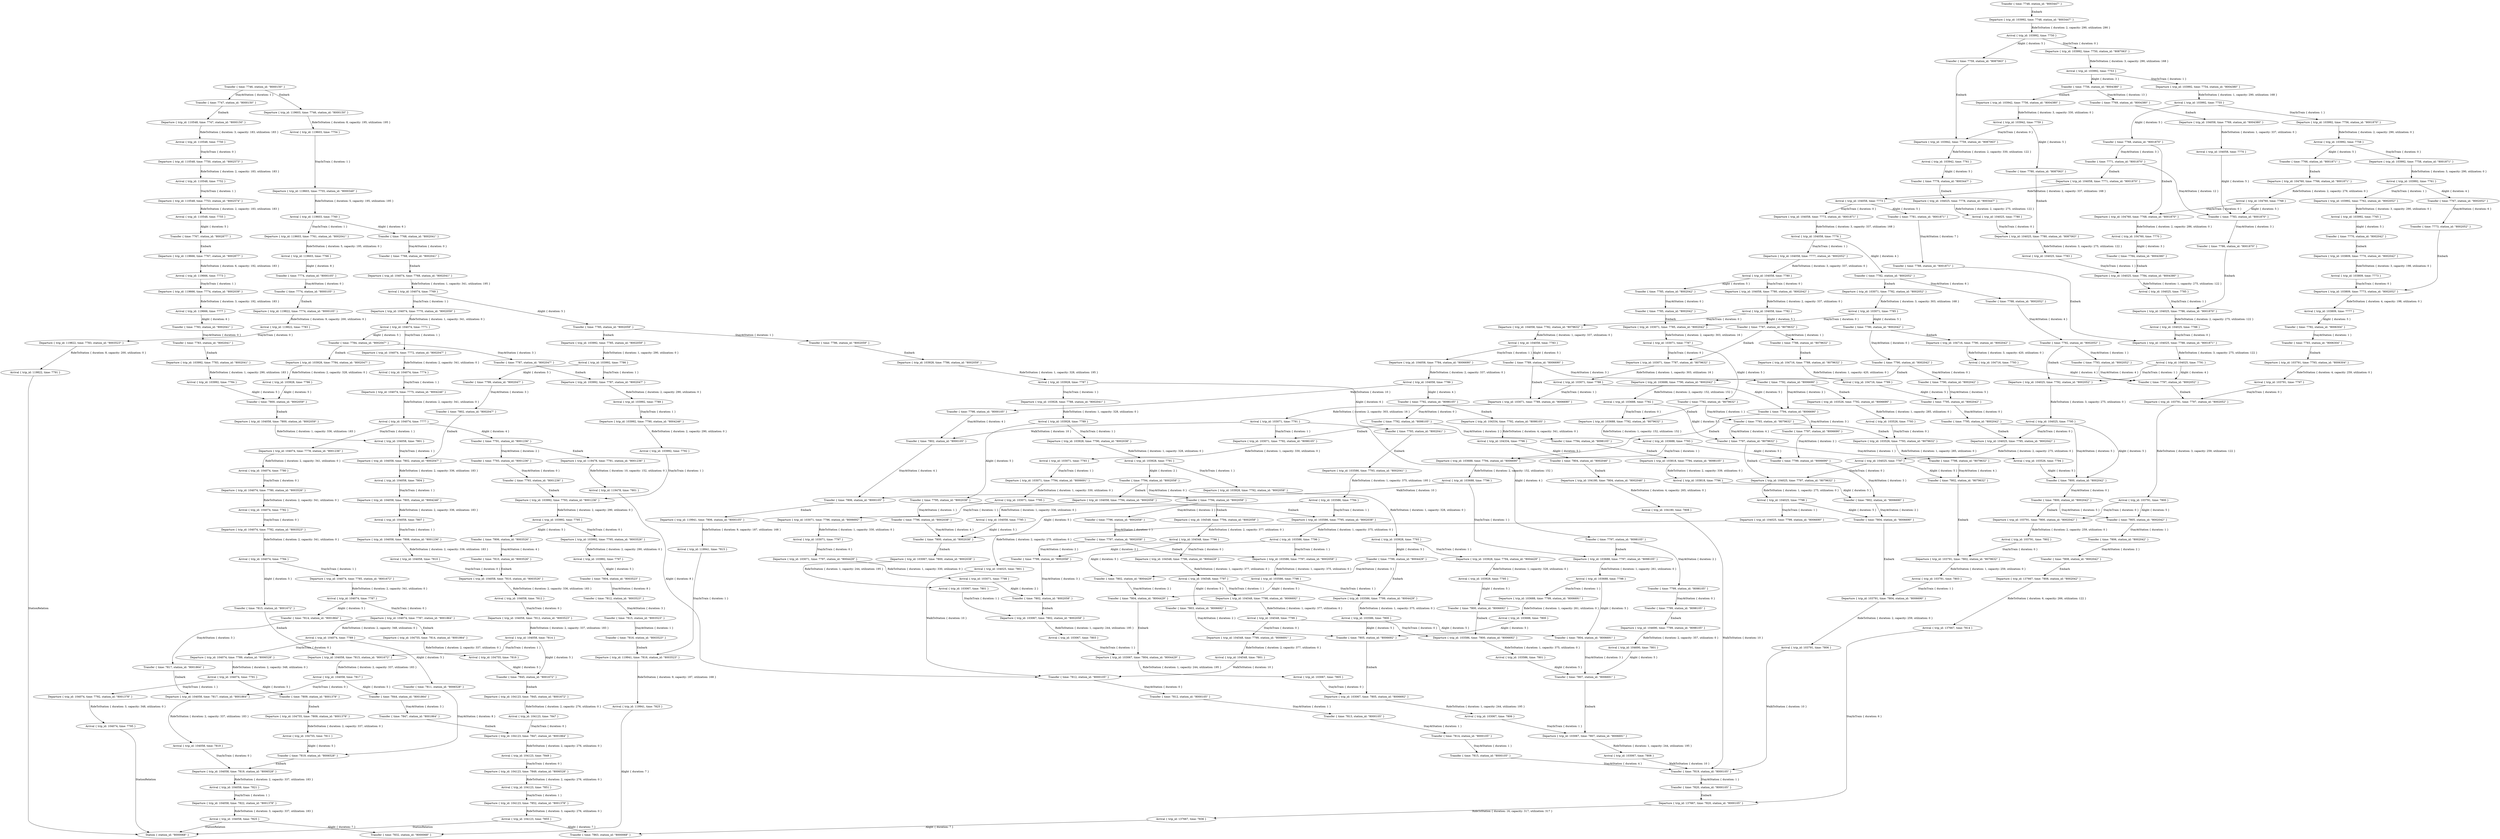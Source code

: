 digraph {
    0 [ label = "Transfer { time: 7746, station_id: \"8000150\" }" ]
    1 [ label = "Transfer { time: 7747, station_id: \"8000150\" }" ]
    2 [ label = "Departure { trip_id: 110548, time: 7747, station_id: \"8000150\" }" ]
    3 [ label = "Arrival { trip_id: 110548, time: 7750 }" ]
    4 [ label = "Departure { trip_id: 110548, time: 7750, station_id: \"8002573\" }" ]
    5 [ label = "Arrival { trip_id: 110548, time: 7752 }" ]
    6 [ label = "Departure { trip_id: 110548, time: 7753, station_id: \"8002574\" }" ]
    7 [ label = "Arrival { trip_id: 110548, time: 7755 }" ]
    8 [ label = "Transfer { time: 7767, station_id: \"8002877\" }" ]
    9 [ label = "Departure { trip_id: 119666, time: 7767, station_id: \"8002877\" }" ]
    10 [ label = "Arrival { trip_id: 119666, time: 7773 }" ]
    11 [ label = "Departure { trip_id: 119666, time: 7774, station_id: \"8002039\" }" ]
    12 [ label = "Arrival { trip_id: 119666, time: 7777 }" ]
    13 [ label = "Transfer { time: 7783, station_id: \"8002041\" }" ]
    14 [ label = "Transfer { time: 7783, station_id: \"8002041\" }" ]
    15 [ label = "Departure { trip_id: 103992, time: 7783, station_id: \"8002041\" }" ]
    16 [ label = "Arrival { trip_id: 103992, time: 7784 }" ]
    17 [ label = "Transfer { time: 7800, station_id: \"8002059\" }" ]
    18 [ label = "Departure { trip_id: 104058, time: 7800, station_id: \"8002059\" }" ]
    19 [ label = "Arrival { trip_id: 104058, time: 7801 }" ]
    20 [ label = "Departure { trip_id: 104058, time: 7802, station_id: \"8002047\" }" ]
    21 [ label = "Arrival { trip_id: 104058, time: 7804 }" ]
    22 [ label = "Departure { trip_id: 104058, time: 7805, station_id: \"8004246\" }" ]
    23 [ label = "Arrival { trip_id: 104058, time: 7807 }" ]
    24 [ label = "Departure { trip_id: 104058, time: 7808, station_id: \"8001236\" }" ]
    25 [ label = "Arrival { trip_id: 104058, time: 7810 }" ]
    26 [ label = "Departure { trip_id: 104058, time: 7810, station_id: \"8003526\" }" ]
    27 [ label = "Arrival { trip_id: 104058, time: 7812 }" ]
    28 [ label = "Departure { trip_id: 104058, time: 7812, station_id: \"8003523\" }" ]
    29 [ label = "Arrival { trip_id: 104058, time: 7814 }" ]
    30 [ label = "Departure { trip_id: 104058, time: 7815, station_id: \"8001672\" }" ]
    31 [ label = "Arrival { trip_id: 104058, time: 7817 }" ]
    32 [ label = "Departure { trip_id: 104058, time: 7817, station_id: \"8001864\" }" ]
    33 [ label = "Arrival { trip_id: 104058, time: 7819 }" ]
    34 [ label = "Departure { trip_id: 104058, time: 7819, station_id: \"8006528\" }" ]
    35 [ label = "Arrival { trip_id: 104058, time: 7821 }" ]
    36 [ label = "Departure { trip_id: 104058, time: 7822, station_id: \"8001378\" }" ]
    37 [ label = "Arrival { trip_id: 104058, time: 7825 }" ]
    38 [ label = "Transfer { time: 7832, station_id: \"8000068\" }" ]
    39 [ label = "Departure { trip_id: 119603, time: 7746, station_id: \"8000150\" }" ]
    40 [ label = "Arrival { trip_id: 119603, time: 7754 }" ]
    41 [ label = "Departure { trip_id: 119603, time: 7755, station_id: \"8000349\" }" ]
    42 [ label = "Arrival { trip_id: 119603, time: 7760 }" ]
    43 [ label = "Transfer { time: 7768, station_id: \"8002041\" }" ]
    44 [ label = "Transfer { time: 7768, station_id: \"8002041\" }" ]
    45 [ label = "Departure { trip_id: 104074, time: 7768, station_id: \"8002041\" }" ]
    46 [ label = "Arrival { trip_id: 104074, time: 7769 }" ]
    47 [ label = "Transfer { time: 7785, station_id: \"8002059\" }" ]
    48 [ label = "Transfer { time: 7786, station_id: \"8002059\" }" ]
    49 [ label = "Departure { trip_id: 103928, time: 7786, station_id: \"8002059\" }" ]
    50 [ label = "Arrival { trip_id: 103928, time: 7787 }" ]
    51 [ label = "Transfer { time: 7793, station_id: \"8002041\" }" ]
    52 [ label = "Departure { trip_id: 103586, time: 7793, station_id: \"8002041\" }" ]
    53 [ label = "Arrival { trip_id: 103586, time: 7794 }" ]
    54 [ label = "Transfer { time: 7800, station_id: \"8002038\" }" ]
    55 [ label = "Departure { trip_id: 103067, time: 7800, station_id: \"8002038\" }" ]
    56 [ label = "Arrival { trip_id: 103067, time: 7801 }" ]
    57 [ label = "Departure { trip_id: 103067, time: 7802, station_id: \"8002058\" }" ]
    58 [ label = "Arrival { trip_id: 103067, time: 7803 }" ]
    59 [ label = "Departure { trip_id: 103067, time: 7804, station_id: \"8004429\" }" ]
    60 [ label = "Arrival { trip_id: 103067, time: 7805 }" ]
    61 [ label = "Departure { trip_id: 103067, time: 7805, station_id: \"8006692\" }" ]
    62 [ label = "Arrival { trip_id: 103067, time: 7806 }" ]
    63 [ label = "Departure { trip_id: 103067, time: 7807, station_id: \"8006691\" }" ]
    64 [ label = "Arrival { trip_id: 103067, time: 7808 }" ]
    65 [ label = "Transfer { time: 7819, station_id: \"8000105\" }" ]
    66 [ label = "Transfer { time: 7820, station_id: \"8000105\" }" ]
    67 [ label = "Departure { trip_id: 137667, time: 7820, station_id: \"8000105\" }" ]
    68 [ label = "Arrival { trip_id: 137667, time: 7836 }" ]
    69 [ label = "Transfer { time: 7863, station_id: \"8000068\" }" ]
    70 [ label = "Departure { trip_id: 103586, time: 7795, station_id: \"8002038\" }" ]
    71 [ label = "Arrival { trip_id: 103586, time: 7796 }" ]
    72 [ label = "Transfer { time: 7799, station_id: \"8002058\" }" ]
    73 [ label = "Transfer { time: 7802, station_id: \"8002058\" }" ]
    74 [ label = "Departure { trip_id: 103586, time: 7797, station_id: \"8002058\" }" ]
    75 [ label = "Arrival { trip_id: 103586, time: 7798 }" ]
    76 [ label = "Transfer { time: 7804, station_id: \"8004429\" }" ]
    77 [ label = "Departure { trip_id: 103586, time: 7799, station_id: \"8004429\" }" ]
    78 [ label = "Arrival { trip_id: 103586, time: 7800 }" ]
    79 [ label = "Departure { trip_id: 103586, time: 7800, station_id: \"8006692\" }" ]
    80 [ label = "Arrival { trip_id: 103586, time: 7801 }" ]
    81 [ label = "Transfer { time: 7807, station_id: \"8006691\" }" ]
    82 [ label = "Departure { trip_id: 103928, time: 7788, station_id: \"8002041\" }" ]
    83 [ label = "Arrival { trip_id: 103928, time: 7789 }" ]
    84 [ label = "Transfer { time: 7795, station_id: \"8002038\" }" ]
    85 [ label = "Transfer { time: 7796, station_id: \"8002038\" }" ]
    86 [ label = "Transfer { time: 7805, station_id: \"8006692\" }" ]
    87 [ label = "Departure { trip_id: 103928, time: 7790, station_id: \"8002038\" }" ]
    88 [ label = "Arrival { trip_id: 103928, time: 7791 }" ]
    89 [ label = "Transfer { time: 7794, station_id: \"8002058\" }" ]
    90 [ label = "Transfer { time: 7794, station_id: \"8002058\" }" ]
    91 [ label = "Transfer { time: 7796, station_id: \"8002058\" }" ]
    92 [ label = "Transfer { time: 7797, station_id: \"8002058\" }" ]
    93 [ label = "Departure { trip_id: 104548, time: 7794, station_id: \"8002058\" }" ]
    94 [ label = "Arrival { trip_id: 104548, time: 7796 }" ]
    95 [ label = "Transfer { time: 7802, station_id: \"8004429\" }" ]
    96 [ label = "Departure { trip_id: 104548, time: 7796, station_id: \"8004429\" }" ]
    97 [ label = "Arrival { trip_id: 104548, time: 7797 }" ]
    98 [ label = "Transfer { time: 7803, station_id: \"8006692\" }" ]
    99 [ label = "Departure { trip_id: 104548, time: 7798, station_id: \"8006692\" }" ]
    100 [ label = "Arrival { trip_id: 104548, time: 7799 }" ]
    101 [ label = "Transfer { time: 7804, station_id: \"8006691\" }" ]
    102 [ label = "Departure { trip_id: 104548, time: 7799, station_id: \"8006691\" }" ]
    103 [ label = "Arrival { trip_id: 104548, time: 7801 }" ]
    104 [ label = "Transfer { time: 7812, station_id: \"8000105\" }" ]
    105 [ label = "Transfer { time: 7812, station_id: \"8000105\" }" ]
    106 [ label = "Transfer { time: 7813, station_id: \"8000105\" }" ]
    107 [ label = "Transfer { time: 7814, station_id: \"8000105\" }" ]
    108 [ label = "Transfer { time: 7815, station_id: \"8000105\" }" ]
    109 [ label = "Departure { trip_id: 104058, time: 7794, station_id: \"8002058\" }" ]
    110 [ label = "Arrival { trip_id: 104058, time: 7795 }" ]
    111 [ label = "Departure { trip_id: 103928, time: 7792, station_id: \"8002058\" }" ]
    112 [ label = "Arrival { trip_id: 103928, time: 7793 }" ]
    113 [ label = "Transfer { time: 7799, station_id: \"8004429\" }" ]
    114 [ label = "Departure { trip_id: 103928, time: 7794, station_id: \"8004429\" }" ]
    115 [ label = "Arrival { trip_id: 103928, time: 7795 }" ]
    116 [ label = "Transfer { time: 7800, station_id: \"8006692\" }" ]
    117 [ label = "Departure { trip_id: 103992, time: 7785, station_id: \"8002059\" }" ]
    118 [ label = "Arrival { trip_id: 103992, time: 7786 }" ]
    119 [ label = "Transfer { time: 7799, station_id: \"8002047\" }" ]
    120 [ label = "Transfer { time: 7802, station_id: \"8002047\" }" ]
    121 [ label = "Transfer { time: 7845, station_id: \"8001672\" }" ]
    122 [ label = "Departure { trip_id: 104123, time: 7845, station_id: \"8001672\" }" ]
    123 [ label = "Arrival { trip_id: 104123, time: 7847 }" ]
    124 [ label = "Departure { trip_id: 104123, time: 7847, station_id: \"8001864\" }" ]
    125 [ label = "Arrival { trip_id: 104123, time: 7849 }" ]
    126 [ label = "Departure { trip_id: 104123, time: 7849, station_id: \"8006528\" }" ]
    127 [ label = "Arrival { trip_id: 104123, time: 7851 }" ]
    128 [ label = "Departure { trip_id: 104123, time: 7852, station_id: \"8001378\" }" ]
    129 [ label = "Arrival { trip_id: 104123, time: 7855 }" ]
    130 [ label = "Station { station_id: \"8000068\" }" ]
    131 [ label = "Departure { trip_id: 103992, time: 7787, station_id: \"8002047\" }" ]
    132 [ label = "Arrival { trip_id: 103992, time: 7789 }" ]
    133 [ label = "Departure { trip_id: 103992, time: 7790, station_id: \"8004246\" }" ]
    134 [ label = "Arrival { trip_id: 103992, time: 7792 }" ]
    135 [ label = "Departure { trip_id: 103992, time: 7793, station_id: \"8001236\" }" ]
    136 [ label = "Arrival { trip_id: 103992, time: 7795 }" ]
    137 [ label = "Transfer { time: 7806, station_id: \"8003526\" }" ]
    138 [ label = "Transfer { time: 7810, station_id: \"8003526\" }" ]
    139 [ label = "Departure { trip_id: 103992, time: 7795, station_id: \"8003526\" }" ]
    140 [ label = "Arrival { trip_id: 103992, time: 7797 }" ]
    141 [ label = "Transfer { time: 7804, station_id: \"8003523\" }" ]
    142 [ label = "Transfer { time: 7812, station_id: \"8003523\" }" ]
    143 [ label = "Transfer { time: 7815, station_id: \"8003523\" }" ]
    144 [ label = "Transfer { time: 7816, station_id: \"8003523\" }" ]
    145 [ label = "Departure { trip_id: 119941, time: 7816, station_id: \"8003523\" }" ]
    146 [ label = "Arrival { trip_id: 119941, time: 7825 }" ]
    147 [ label = "Departure { trip_id: 104074, time: 7770, station_id: \"8002059\" }" ]
    148 [ label = "Arrival { trip_id: 104074, time: 7771 }" ]
    149 [ label = "Transfer { time: 7784, station_id: \"8002047\" }" ]
    150 [ label = "Transfer { time: 7787, station_id: \"8002047\" }" ]
    151 [ label = "Departure { trip_id: 103928, time: 7784, station_id: \"8002047\" }" ]
    152 [ label = "Arrival { trip_id: 103928, time: 7786 }" ]
    153 [ label = "Departure { trip_id: 104074, time: 7772, station_id: \"8002047\" }" ]
    154 [ label = "Arrival { trip_id: 104074, time: 7774 }" ]
    155 [ label = "Departure { trip_id: 104074, time: 7775, station_id: \"8004246\" }" ]
    156 [ label = "Arrival { trip_id: 104074, time: 7777 }" ]
    157 [ label = "Transfer { time: 7791, station_id: \"8001236\" }" ]
    158 [ label = "Transfer { time: 7793, station_id: \"8001236\" }" ]
    159 [ label = "Transfer { time: 7793, station_id: \"8001236\" }" ]
    160 [ label = "Departure { trip_id: 119478, time: 7791, station_id: \"8001236\" }" ]
    161 [ label = "Arrival { trip_id: 119478, time: 7801 }" ]
    162 [ label = "Departure { trip_id: 104074, time: 7778, station_id: \"8001236\" }" ]
    163 [ label = "Arrival { trip_id: 104074, time: 7780 }" ]
    164 [ label = "Departure { trip_id: 104074, time: 7780, station_id: \"8003526\" }" ]
    165 [ label = "Arrival { trip_id: 104074, time: 7782 }" ]
    166 [ label = "Departure { trip_id: 104074, time: 7782, station_id: \"8003523\" }" ]
    167 [ label = "Arrival { trip_id: 104074, time: 7784 }" ]
    168 [ label = "Transfer { time: 7815, station_id: \"8001672\" }" ]
    169 [ label = "Transfer { time: 7844, station_id: \"8001864\" }" ]
    170 [ label = "Transfer { time: 7847, station_id: \"8001864\" }" ]
    171 [ label = "Departure { trip_id: 104074, time: 7785, station_id: \"8001672\" }" ]
    172 [ label = "Arrival { trip_id: 104074, time: 7787 }" ]
    173 [ label = "Transfer { time: 7814, station_id: \"8001864\" }" ]
    174 [ label = "Transfer { time: 7817, station_id: \"8001864\" }" ]
    175 [ label = "Departure { trip_id: 104755, time: 7814, station_id: \"8001864\" }" ]
    176 [ label = "Arrival { trip_id: 104755, time: 7816 }" ]
    177 [ label = "Departure { trip_id: 104074, time: 7787, station_id: \"8001864\" }" ]
    178 [ label = "Arrival { trip_id: 104074, time: 7789 }" ]
    179 [ label = "Transfer { time: 7811, station_id: \"8006528\" }" ]
    180 [ label = "Transfer { time: 7819, station_id: \"8006528\" }" ]
    181 [ label = "Departure { trip_id: 104074, time: 7789, station_id: \"8006528\" }" ]
    182 [ label = "Arrival { trip_id: 104074, time: 7791 }" ]
    183 [ label = "Transfer { time: 7809, station_id: \"8001378\" }" ]
    184 [ label = "Departure { trip_id: 104755, time: 7809, station_id: \"8001378\" }" ]
    185 [ label = "Arrival { trip_id: 104755, time: 7811 }" ]
    186 [ label = "Departure { trip_id: 104074, time: 7792, station_id: \"8001378\" }" ]
    187 [ label = "Arrival { trip_id: 104074, time: 7795 }" ]
    188 [ label = "Departure { trip_id: 119603, time: 7761, station_id: \"8002041\" }" ]
    189 [ label = "Arrival { trip_id: 119603, time: 7766 }" ]
    190 [ label = "Transfer { time: 7774, station_id: \"8000105\" }" ]
    191 [ label = "Transfer { time: 7774, station_id: \"8000105\" }" ]
    192 [ label = "Departure { trip_id: 119822, time: 7774, station_id: \"8000105\" }" ]
    193 [ label = "Arrival { trip_id: 119822, time: 7783 }" ]
    194 [ label = "Departure { trip_id: 119822, time: 7783, station_id: \"8003523\" }" ]
    195 [ label = "Arrival { trip_id: 119822, time: 7791 }" ]
    196 [ label = "Transfer { time: 7748, station_id: \"8003447\" }" ]
    197 [ label = "Departure { trip_id: 103992, time: 7748, station_id: \"8003447\" }" ]
    198 [ label = "Arrival { trip_id: 103992, time: 7750 }" ]
    199 [ label = "Transfer { time: 7759, station_id: \"8087063\" }" ]
    200 [ label = "Departure { trip_id: 103942, time: 7759, station_id: \"8087063\" }" ]
    201 [ label = "Arrival { trip_id: 103942, time: 7761 }" ]
    202 [ label = "Transfer { time: 7778, station_id: \"8003447\" }" ]
    203 [ label = "Departure { trip_id: 104025, time: 7778, station_id: \"8003447\" }" ]
    204 [ label = "Arrival { trip_id: 104025, time: 7780 }" ]
    205 [ label = "Departure { trip_id: 104025, time: 7780, station_id: \"8087063\" }" ]
    206 [ label = "Arrival { trip_id: 104025, time: 7783 }" ]
    207 [ label = "Departure { trip_id: 104025, time: 7784, station_id: \"8004380\" }" ]
    208 [ label = "Arrival { trip_id: 104025, time: 7785 }" ]
    209 [ label = "Departure { trip_id: 104025, time: 7786, station_id: \"8001870\" }" ]
    210 [ label = "Arrival { trip_id: 104025, time: 7788 }" ]
    211 [ label = "Departure { trip_id: 104025, time: 7788, station_id: \"8001871\" }" ]
    212 [ label = "Arrival { trip_id: 104025, time: 7791 }" ]
    213 [ label = "Transfer { time: 7797, station_id: \"8002052\" }" ]
    214 [ label = "Departure { trip_id: 103791, time: 7797, station_id: \"8002052\" }" ]
    215 [ label = "Arrival { trip_id: 103791, time: 7800 }" ]
    216 [ label = "Transfer { time: 7805, station_id: \"8002042\" }" ]
    217 [ label = "Transfer { time: 7806, station_id: \"8002042\" }" ]
    218 [ label = "Transfer { time: 7808, station_id: \"8002042\" }" ]
    219 [ label = "Departure { trip_id: 137667, time: 7808, station_id: \"8002042\" }" ]
    220 [ label = "Arrival { trip_id: 137667, time: 7814 }" ]
    221 [ label = "Departure { trip_id: 103791, time: 7800, station_id: \"8002042\" }" ]
    222 [ label = "Arrival { trip_id: 103791, time: 7802 }" ]
    223 [ label = "Departure { trip_id: 103791, time: 7802, station_id: \"8079632\" }" ]
    224 [ label = "Arrival { trip_id: 103791, time: 7803 }" ]
    225 [ label = "Departure { trip_id: 103791, time: 7804, station_id: \"8006690\" }" ]
    226 [ label = "Arrival { trip_id: 103791, time: 7806 }" ]
    227 [ label = "Departure { trip_id: 104025, time: 7792, station_id: \"8002052\" }" ]
    228 [ label = "Arrival { trip_id: 104025, time: 7795 }" ]
    229 [ label = "Transfer { time: 7800, station_id: \"8002042\" }" ]
    230 [ label = "Transfer { time: 7800, station_id: \"8002042\" }" ]
    231 [ label = "Departure { trip_id: 104025, time: 7795, station_id: \"8002042\" }" ]
    232 [ label = "Arrival { trip_id: 104025, time: 7797 }" ]
    233 [ label = "Transfer { time: 7802, station_id: \"8079632\" }" ]
    234 [ label = "Departure { trip_id: 104025, time: 7797, station_id: \"8079632\" }" ]
    235 [ label = "Arrival { trip_id: 104025, time: 7798 }" ]
    236 [ label = "Transfer { time: 7804, station_id: \"8006690\" }" ]
    237 [ label = "Departure { trip_id: 104025, time: 7799, station_id: \"8006690\" }" ]
    238 [ label = "Arrival { trip_id: 104025, time: 7801 }" ]
    239 [ label = "Departure { trip_id: 103992, time: 7750, station_id: \"8087063\" }" ]
    240 [ label = "Arrival { trip_id: 103992, time: 7753 }" ]
    241 [ label = "Transfer { time: 7756, station_id: \"8004380\" }" ]
    242 [ label = "Transfer { time: 7769, station_id: \"8004380\" }" ]
    243 [ label = "Departure { trip_id: 104058, time: 7769, station_id: \"8004380\" }" ]
    244 [ label = "Arrival { trip_id: 104058, time: 7770 }" ]
    245 [ label = "Transfer { time: 7783, station_id: \"8001870\" }" ]
    246 [ label = "Transfer { time: 7786, station_id: \"8001870\" }" ]
    247 [ label = "Departure { trip_id: 103942, time: 7756, station_id: \"8004380\" }" ]
    248 [ label = "Arrival { trip_id: 103942, time: 7759 }" ]
    249 [ label = "Transfer { time: 7780, station_id: \"8087063\" }" ]
    250 [ label = "Departure { trip_id: 103992, time: 7754, station_id: \"8004380\" }" ]
    251 [ label = "Arrival { trip_id: 103992, time: 7755 }" ]
    252 [ label = "Transfer { time: 7768, station_id: \"8001870\" }" ]
    253 [ label = "Transfer { time: 7771, station_id: \"8001870\" }" ]
    254 [ label = "Departure { trip_id: 104058, time: 7771, station_id: \"8001870\" }" ]
    255 [ label = "Arrival { trip_id: 104058, time: 7773 }" ]
    256 [ label = "Transfer { time: 7781, station_id: \"8001871\" }" ]
    257 [ label = "Transfer { time: 7788, station_id: \"8001871\" }" ]
    258 [ label = "Departure { trip_id: 104058, time: 7773, station_id: \"8001871\" }" ]
    259 [ label = "Arrival { trip_id: 104058, time: 7776 }" ]
    260 [ label = "Transfer { time: 7782, station_id: \"8002052\" }" ]
    261 [ label = "Transfer { time: 7788, station_id: \"8002052\" }" ]
    262 [ label = "Transfer { time: 7792, station_id: \"8002052\" }" ]
    263 [ label = "Transfer { time: 7793, station_id: \"8002052\" }" ]
    264 [ label = "Departure { trip_id: 103071, time: 7782, station_id: \"8002052\" }" ]
    265 [ label = "Arrival { trip_id: 103071, time: 7785 }" ]
    266 [ label = "Transfer { time: 7790, station_id: \"8002042\" }" ]
    267 [ label = "Transfer { time: 7790, station_id: \"8002042\" }" ]
    268 [ label = "Transfer { time: 7790, station_id: \"8002042\" }" ]
    269 [ label = "Transfer { time: 7795, station_id: \"8002042\" }" ]
    270 [ label = "Transfer { time: 7795, station_id: \"8002042\" }" ]
    271 [ label = "Departure { trip_id: 103688, time: 7790, station_id: \"8002042\" }" ]
    272 [ label = "Arrival { trip_id: 103688, time: 7792 }" ]
    273 [ label = "Transfer { time: 7797, station_id: \"8079632\" }" ]
    274 [ label = "Transfer { time: 7798, station_id: \"8079632\" }" ]
    275 [ label = "Departure { trip_id: 103688, time: 7792, station_id: \"8079632\" }" ]
    276 [ label = "Arrival { trip_id: 103688, time: 7793 }" ]
    277 [ label = "Transfer { time: 7799, station_id: \"8006690\" }" ]
    278 [ label = "Transfer { time: 7802, station_id: \"8006690\" }" ]
    279 [ label = "Departure { trip_id: 103688, time: 7794, station_id: \"8006690\" }" ]
    280 [ label = "Arrival { trip_id: 103688, time: 7796 }" ]
    281 [ label = "Transfer { time: 7806, station_id: \"8000105\" }" ]
    282 [ label = "Departure { trip_id: 119941, time: 7806, station_id: \"8000105\" }" ]
    283 [ label = "Arrival { trip_id: 119941, time: 7815 }" ]
    284 [ label = "Departure { trip_id: 104716, time: 7790, station_id: \"8002042\" }" ]
    285 [ label = "Arrival { trip_id: 104716, time: 7793 }" ]
    286 [ label = "Departure { trip_id: 103071, time: 7785, station_id: \"8002042\" }" ]
    287 [ label = "Arrival { trip_id: 103071, time: 7787 }" ]
    288 [ label = "Transfer { time: 7792, station_id: \"8079632\" }" ]
    289 [ label = "Transfer { time: 7793, station_id: \"8079632\" }" ]
    290 [ label = "Departure { trip_id: 103526, time: 7793, station_id: \"8079632\" }" ]
    291 [ label = "Arrival { trip_id: 103526, time: 7794 }" ]
    292 [ label = "Departure { trip_id: 103071, time: 7787, station_id: \"8079632\" }" ]
    293 [ label = "Arrival { trip_id: 103071, time: 7788 }" ]
    294 [ label = "Transfer { time: 7794, station_id: \"8006690\" }" ]
    295 [ label = "Transfer { time: 7797, station_id: \"8006690\" }" ]
    296 [ label = "Departure { trip_id: 103688, time: 7797, station_id: \"8098105\" }" ]
    297 [ label = "Arrival { trip_id: 103688, time: 7798 }" ]
    298 [ label = "Departure { trip_id: 103071, time: 7789, station_id: \"8006690\" }" ]
    299 [ label = "Arrival { trip_id: 103071, time: 7791 }" ]
    300 [ label = "Transfer { time: 7802, station_id: \"8000105\" }" ]
    301 [ label = "Transfer { time: 7797, station_id: \"8098105\" }" ]
    302 [ label = "Transfer { time: 7799, station_id: \"8098105\" }" ]
    303 [ label = "Transfer { time: 7799, station_id: \"8098105\" }" ]
    304 [ label = "Departure { trip_id: 104690, time: 7799, station_id: \"8098105\" }" ]
    305 [ label = "Arrival { trip_id: 104690, time: 7801 }" ]
    306 [ label = "Departure { trip_id: 103688, time: 7799, station_id: \"8006691\" }" ]
    307 [ label = "Arrival { trip_id: 103688, time: 7800 }" ]
    308 [ label = "Departure { trip_id: 103071, time: 7792, station_id: \"8098105\" }" ]
    309 [ label = "Arrival { trip_id: 103071, time: 7793 }" ]
    310 [ label = "Departure { trip_id: 103071, time: 7794, station_id: \"8006691\" }" ]
    311 [ label = "Arrival { trip_id: 103071, time: 7795 }" ]
    312 [ label = "Departure { trip_id: 103071, time: 7796, station_id: \"8006692\" }" ]
    313 [ label = "Arrival { trip_id: 103071, time: 7797 }" ]
    314 [ label = "Departure { trip_id: 103071, time: 7797, station_id: \"8004429\" }" ]
    315 [ label = "Arrival { trip_id: 103071, time: 7798 }" ]
    316 [ label = "Departure { trip_id: 104058, time: 7777, station_id: \"8002052\" }" ]
    317 [ label = "Arrival { trip_id: 104058, time: 7780 }" ]
    318 [ label = "Transfer { time: 7785, station_id: \"8002042\" }" ]
    319 [ label = "Transfer { time: 7785, station_id: \"8002042\" }" ]
    320 [ label = "Departure { trip_id: 104058, time: 7780, station_id: \"8002042\" }" ]
    321 [ label = "Arrival { trip_id: 104058, time: 7782 }" ]
    322 [ label = "Transfer { time: 7787, station_id: \"8079632\" }" ]
    323 [ label = "Transfer { time: 7788, station_id: \"8079632\" }" ]
    324 [ label = "Departure { trip_id: 104716, time: 7788, station_id: \"8079632\" }" ]
    325 [ label = "Arrival { trip_id: 104716, time: 7789 }" ]
    326 [ label = "Departure { trip_id: 104058, time: 7782, station_id: \"8079632\" }" ]
    327 [ label = "Arrival { trip_id: 104058, time: 7783 }" ]
    328 [ label = "Transfer { time: 7789, station_id: \"8006690\" }" ]
    329 [ label = "Transfer { time: 7792, station_id: \"8006690\" }" ]
    330 [ label = "Departure { trip_id: 103526, time: 7792, station_id: \"8006690\" }" ]
    331 [ label = "Arrival { trip_id: 103526, time: 7793 }" ]
    332 [ label = "Departure { trip_id: 104058, time: 7784, station_id: \"8006690\" }" ]
    333 [ label = "Arrival { trip_id: 104058, time: 7786 }" ]
    334 [ label = "Transfer { time: 7798, station_id: \"8000105\" }" ]
    335 [ label = "Transfer { time: 7792, station_id: \"8098105\" }" ]
    336 [ label = "Transfer { time: 7792, station_id: \"8098105\" }" ]
    337 [ label = "Transfer { time: 7794, station_id: \"8098105\" }" ]
    338 [ label = "Departure { trip_id: 103818, time: 7794, station_id: \"8098105\" }" ]
    339 [ label = "Arrival { trip_id: 103818, time: 7796 }" ]
    340 [ label = "Departure { trip_id: 104334, time: 7792, station_id: \"8098105\" }" ]
    341 [ label = "Arrival { trip_id: 104334, time: 7796 }" ]
    342 [ label = "Transfer { time: 7804, station_id: \"8002046\" }" ]
    343 [ label = "Departure { trip_id: 104180, time: 7804, station_id: \"8002046\" }" ]
    344 [ label = "Arrival { trip_id: 104180, time: 7808 }" ]
    345 [ label = "Departure { trip_id: 104760, time: 7768, station_id: \"8001870\" }" ]
    346 [ label = "Arrival { trip_id: 104760, time: 7770 }" ]
    347 [ label = "Transfer { time: 7784, station_id: \"8004380\" }" ]
    348 [ label = "Departure { trip_id: 103992, time: 7756, station_id: \"8001870\" }" ]
    349 [ label = "Arrival { trip_id: 103992, time: 7758 }" ]
    350 [ label = "Transfer { time: 7766, station_id: \"8001871\" }" ]
    351 [ label = "Departure { trip_id: 104760, time: 7766, station_id: \"8001871\" }" ]
    352 [ label = "Arrival { trip_id: 104760, time: 7768 }" ]
    353 [ label = "Departure { trip_id: 103992, time: 7758, station_id: \"8001871\" }" ]
    354 [ label = "Arrival { trip_id: 103992, time: 7761 }" ]
    355 [ label = "Transfer { time: 7767, station_id: \"8002052\" }" ]
    356 [ label = "Transfer { time: 7773, station_id: \"8002052\" }" ]
    357 [ label = "Departure { trip_id: 103809, time: 7773, station_id: \"8002052\" }" ]
    358 [ label = "Arrival { trip_id: 103809, time: 7777 }" ]
    359 [ label = "Transfer { time: 7792, station_id: \"8006304\" }" ]
    360 [ label = "Transfer { time: 7793, station_id: \"8006304\" }" ]
    361 [ label = "Departure { trip_id: 103791, time: 7793, station_id: \"8006304\" }" ]
    362 [ label = "Arrival { trip_id: 103791, time: 7797 }" ]
    363 [ label = "Departure { trip_id: 103992, time: 7762, station_id: \"8002052\" }" ]
    364 [ label = "Arrival { trip_id: 103992, time: 7765 }" ]
    365 [ label = "Transfer { time: 7770, station_id: \"8002042\" }" ]
    366 [ label = "Departure { trip_id: 103809, time: 7770, station_id: \"8002042\" }" ]
    367 [ label = "Arrival { trip_id: 103809, time: 7773 }" ]
    0 -> 1 [ label = "StayAtStation { duration: 1 }" ]
    1 -> 2 [ label = "Embark" ]
    2 -> 3 [ label = "RideToStation { duration: 3, capacity: 183, utilization: 183 }" ]
    3 -> 4 [ label = "StayInTrain { duration: 0 }" ]
    4 -> 5 [ label = "RideToStation { duration: 2, capacity: 183, utilization: 183 }" ]
    5 -> 6 [ label = "StayInTrain { duration: 1 }" ]
    6 -> 7 [ label = "RideToStation { duration: 2, capacity: 183, utilization: 183 }" ]
    7 -> 8 [ label = "Alight { duration: 5 }" ]
    8 -> 9 [ label = "Embark" ]
    9 -> 10 [ label = "RideToStation { duration: 6, capacity: 192, utilization: 183 }" ]
    10 -> 11 [ label = "StayInTrain { duration: 1 }" ]
    11 -> 12 [ label = "RideToStation { duration: 3, capacity: 192, utilization: 183 }" ]
    12 -> 13 [ label = "Alight { duration: 6 }" ]
    13 -> 14 [ label = "StayAtStation { duration: 0 }" ]
    14 -> 15 [ label = "Embark" ]
    15 -> 16 [ label = "RideToStation { duration: 1, capacity: 290, utilization: 183 }" ]
    16 -> 17 [ label = "Alight { duration: 5 }" ]
    17 -> 18 [ label = "Embark" ]
    18 -> 19 [ label = "RideToStation { duration: 1, capacity: 336, utilization: 183 }" ]
    19 -> 20 [ label = "StayInTrain { duration: 1 }" ]
    20 -> 21 [ label = "RideToStation { duration: 2, capacity: 336, utilization: 183 }" ]
    21 -> 22 [ label = "StayInTrain { duration: 1 }" ]
    22 -> 23 [ label = "RideToStation { duration: 2, capacity: 336, utilization: 183 }" ]
    23 -> 24 [ label = "StayInTrain { duration: 1 }" ]
    24 -> 25 [ label = "RideToStation { duration: 2, capacity: 336, utilization: 183 }" ]
    25 -> 26 [ label = "StayInTrain { duration: 0 }" ]
    26 -> 27 [ label = "RideToStation { duration: 2, capacity: 336, utilization: 183 }" ]
    27 -> 28 [ label = "StayInTrain { duration: 0 }" ]
    28 -> 29 [ label = "RideToStation { duration: 2, capacity: 337, utilization: 183 }" ]
    29 -> 30 [ label = "StayInTrain { duration: 1 }" ]
    30 -> 31 [ label = "RideToStation { duration: 2, capacity: 337, utilization: 183 }" ]
    31 -> 32 [ label = "StayInTrain { duration: 0 }" ]
    32 -> 33 [ label = "RideToStation { duration: 2, capacity: 337, utilization: 183 }" ]
    33 -> 34 [ label = "StayInTrain { duration: 0 }" ]
    34 -> 35 [ label = "RideToStation { duration: 2, capacity: 337, utilization: 183 }" ]
    35 -> 36 [ label = "StayInTrain { duration: 1 }" ]
    36 -> 37 [ label = "RideToStation { duration: 3, capacity: 337, utilization: 183 }" ]
    37 -> 38 [ label = "Alight { duration: 7 }" ]
    0 -> 39 [ label = "Embark" ]
    39 -> 40 [ label = "RideToStation { duration: 8, capacity: 195, utilization: 195 }" ]
    40 -> 41 [ label = "StayInTrain { duration: 1 }" ]
    41 -> 42 [ label = "RideToStation { duration: 5, capacity: 195, utilization: 195 }" ]
    42 -> 43 [ label = "Alight { duration: 6 }" ]
    43 -> 44 [ label = "StayAtStation { duration: 0 }" ]
    44 -> 45 [ label = "Embark" ]
    45 -> 46 [ label = "RideToStation { duration: 1, capacity: 341, utilization: 195 }" ]
    46 -> 47 [ label = "Alight { duration: 5 }" ]
    47 -> 48 [ label = "StayAtStation { duration: 1 }" ]
    48 -> 49 [ label = "Embark" ]
    49 -> 50 [ label = "RideToStation { duration: 1, capacity: 328, utilization: 195 }" ]
    50 -> 51 [ label = "Alight { duration: 6 }" ]
    51 -> 52 [ label = "Embark" ]
    52 -> 53 [ label = "RideToStation { duration: 1, capacity: 375, utilization: 195 }" ]
    53 -> 54 [ label = "Alight { duration: 5 }" ]
    54 -> 55 [ label = "Embark" ]
    55 -> 56 [ label = "RideToStation { duration: 1, capacity: 244, utilization: 195 }" ]
    56 -> 57 [ label = "StayInTrain { duration: 1 }" ]
    57 -> 58 [ label = "RideToStation { duration: 1, capacity: 244, utilization: 195 }" ]
    58 -> 59 [ label = "StayInTrain { duration: 1 }" ]
    59 -> 60 [ label = "RideToStation { duration: 1, capacity: 244, utilization: 195 }" ]
    60 -> 61 [ label = "StayInTrain { duration: 0 }" ]
    61 -> 62 [ label = "RideToStation { duration: 1, capacity: 244, utilization: 195 }" ]
    62 -> 63 [ label = "StayInTrain { duration: 1 }" ]
    63 -> 64 [ label = "RideToStation { duration: 1, capacity: 244, utilization: 195 }" ]
    64 -> 65 [ label = "WalkToStation { duration: 10 }" ]
    65 -> 66 [ label = "StayAtStation { duration: 1 }" ]
    66 -> 67 [ label = "Embark" ]
    67 -> 68 [ label = "RideToStation { duration: 16, capacity: 317, utilization: 317 }" ]
    68 -> 69 [ label = "Alight { duration: 7 }" ]
    53 -> 70 [ label = "StayInTrain { duration: 1 }" ]
    70 -> 71 [ label = "RideToStation { duration: 1, capacity: 375, utilization: 0 }" ]
    71 -> 72 [ label = "Alight { duration: 2 }" ]
    72 -> 73 [ label = "StayAtStation { duration: 3 }" ]
    73 -> 57 [ label = "Embark" ]
    71 -> 74 [ label = "StayInTrain { duration: 1 }" ]
    74 -> 75 [ label = "RideToStation { duration: 1, capacity: 375, utilization: 0 }" ]
    75 -> 76 [ label = "Alight { duration: 5 }" ]
    76 -> 59 [ label = "Embark" ]
    75 -> 77 [ label = "StayInTrain { duration: 1 }" ]
    77 -> 78 [ label = "RideToStation { duration: 1, capacity: 375, utilization: 0 }" ]
    78 -> 79 [ label = "StayInTrain { duration: 0 }" ]
    79 -> 80 [ label = "RideToStation { duration: 1, capacity: 375, utilization: 0 }" ]
    80 -> 81 [ label = "Alight { duration: 5 }" ]
    81 -> 63 [ label = "Embark" ]
    50 -> 82 [ label = "StayInTrain { duration: 1 }" ]
    82 -> 83 [ label = "RideToStation { duration: 1, capacity: 328, utilization: 0 }" ]
    83 -> 84 [ label = "Alight { duration: 5 }" ]
    84 -> 85 [ label = "StayAtStation { duration: 1 }" ]
    85 -> 54 [ label = "StayAtStation { duration: 4 }" ]
    84 -> 70 [ label = "Embark" ]
    78 -> 86 [ label = "Alight { duration: 5 }" ]
    86 -> 61 [ label = "Embark" ]
    83 -> 87 [ label = "StayInTrain { duration: 1 }" ]
    87 -> 88 [ label = "RideToStation { duration: 1, capacity: 328, utilization: 0 }" ]
    88 -> 89 [ label = "Alight { duration: 2 }" ]
    89 -> 90 [ label = "StayAtStation { duration: 0 }" ]
    90 -> 91 [ label = "StayAtStation { duration: 2 }" ]
    91 -> 92 [ label = "StayAtStation { duration: 1 }" ]
    92 -> 72 [ label = "StayAtStation { duration: 2 }" ]
    92 -> 74 [ label = "Embark" ]
    90 -> 93 [ label = "Embark" ]
    93 -> 94 [ label = "RideToStation { duration: 2, capacity: 377, utilization: 0 }" ]
    94 -> 95 [ label = "Alight { duration: 5 }" ]
    95 -> 76 [ label = "StayAtStation { duration: 2 }" ]
    94 -> 96 [ label = "StayInTrain { duration: 0 }" ]
    96 -> 97 [ label = "RideToStation { duration: 1, capacity: 377, utilization: 0 }" ]
    97 -> 98 [ label = "Alight { duration: 5 }" ]
    98 -> 86 [ label = "StayAtStation { duration: 2 }" ]
    97 -> 99 [ label = "StayInTrain { duration: 1 }" ]
    99 -> 100 [ label = "RideToStation { duration: 1, capacity: 377, utilization: 0 }" ]
    100 -> 101 [ label = "Alight { duration: 5 }" ]
    101 -> 81 [ label = "StayAtStation { duration: 3 }" ]
    100 -> 102 [ label = "StayInTrain { duration: 0 }" ]
    102 -> 103 [ label = "RideToStation { duration: 2, capacity: 377, utilization: 0 }" ]
    103 -> 104 [ label = "WalkToStation { duration: 10 }" ]
    104 -> 105 [ label = "StayAtStation { duration: 0 }" ]
    105 -> 106 [ label = "StayAtStation { duration: 1 }" ]
    106 -> 107 [ label = "StayAtStation { duration: 1 }" ]
    107 -> 108 [ label = "StayAtStation { duration: 1 }" ]
    108 -> 65 [ label = "StayAtStation { duration: 4 }" ]
    89 -> 109 [ label = "Embark" ]
    109 -> 110 [ label = "RideToStation { duration: 1, capacity: 336, utilization: 0 }" ]
    110 -> 54 [ label = "Alight { duration: 5 }" ]
    88 -> 111 [ label = "StayInTrain { duration: 1 }" ]
    111 -> 112 [ label = "RideToStation { duration: 1, capacity: 328, utilization: 0 }" ]
    112 -> 113 [ label = "Alight { duration: 5 }" ]
    113 -> 95 [ label = "StayAtStation { duration: 3 }" ]
    113 -> 77 [ label = "Embark" ]
    112 -> 114 [ label = "StayInTrain { duration: 1 }" ]
    114 -> 115 [ label = "RideToStation { duration: 1, capacity: 328, utilization: 0 }" ]
    115 -> 116 [ label = "Alight { duration: 5 }" ]
    116 -> 79 [ label = "Embark" ]
    47 -> 117 [ label = "Embark" ]
    117 -> 118 [ label = "RideToStation { duration: 1, capacity: 290, utilization: 0 }" ]
    118 -> 119 [ label = "Alight { duration: 5 }" ]
    119 -> 120 [ label = "StayAtStation { duration: 3 }" ]
    120 -> 20 [ label = "Embark" ]
    29 -> 121 [ label = "Alight { duration: 5 }" ]
    121 -> 122 [ label = "Embark" ]
    122 -> 123 [ label = "RideToStation { duration: 2, capacity: 276, utilization: 0 }" ]
    123 -> 124 [ label = "StayInTrain { duration: 0 }" ]
    124 -> 125 [ label = "RideToStation { duration: 2, capacity: 276, utilization: 0 }" ]
    125 -> 126 [ label = "StayInTrain { duration: 0 }" ]
    126 -> 127 [ label = "RideToStation { duration: 2, capacity: 276, utilization: 0 }" ]
    127 -> 128 [ label = "StayInTrain { duration: 1 }" ]
    128 -> 129 [ label = "RideToStation { duration: 3, capacity: 276, utilization: 0 }" ]
    129 -> 69 [ label = "Alight { duration: 7 }" ]
    37 -> 130 [ label = "StationRelation" ]
    118 -> 131 [ label = "StayInTrain { duration: 1 }" ]
    131 -> 132 [ label = "RideToStation { duration: 2, capacity: 290, utilization: 0 }" ]
    132 -> 133 [ label = "StayInTrain { duration: 1 }" ]
    133 -> 134 [ label = "RideToStation { duration: 2, capacity: 290, utilization: 0 }" ]
    134 -> 135 [ label = "StayInTrain { duration: 1 }" ]
    135 -> 136 [ label = "RideToStation { duration: 2, capacity: 290, utilization: 0 }" ]
    136 -> 137 [ label = "Alight { duration: 5 }" ]
    137 -> 138 [ label = "StayAtStation { duration: 4 }" ]
    138 -> 26 [ label = "Embark" ]
    136 -> 139 [ label = "StayInTrain { duration: 0 }" ]
    139 -> 140 [ label = "RideToStation { duration: 2, capacity: 290, utilization: 0 }" ]
    140 -> 141 [ label = "Alight { duration: 5 }" ]
    141 -> 142 [ label = "StayAtStation { duration: 8 }" ]
    142 -> 143 [ label = "StayAtStation { duration: 3 }" ]
    143 -> 144 [ label = "StayAtStation { duration: 1 }" ]
    144 -> 145 [ label = "Embark" ]
    145 -> 146 [ label = "RideToStation { duration: 9, capacity: 187, utilization: 168 }" ]
    146 -> 38 [ label = "Alight { duration: 7 }" ]
    46 -> 147 [ label = "StayInTrain { duration: 1 }" ]
    147 -> 148 [ label = "RideToStation { duration: 1, capacity: 341, utilization: 0 }" ]
    148 -> 149 [ label = "Alight { duration: 5 }" ]
    149 -> 150 [ label = "StayAtStation { duration: 3 }" ]
    150 -> 131 [ label = "Embark" ]
    149 -> 151 [ label = "Embark" ]
    151 -> 152 [ label = "RideToStation { duration: 2, capacity: 328, utilization: 0 }" ]
    152 -> 17 [ label = "Alight { duration: 5 }" ]
    148 -> 153 [ label = "StayInTrain { duration: 1 }" ]
    153 -> 154 [ label = "RideToStation { duration: 2, capacity: 341, utilization: 0 }" ]
    154 -> 155 [ label = "StayInTrain { duration: 1 }" ]
    155 -> 156 [ label = "RideToStation { duration: 2, capacity: 341, utilization: 0 }" ]
    156 -> 157 [ label = "Alight { duration: 4 }" ]
    157 -> 158 [ label = "StayAtStation { duration: 2 }" ]
    158 -> 159 [ label = "StayAtStation { duration: 0 }" ]
    159 -> 135 [ label = "Embark" ]
    157 -> 160 [ label = "Embark" ]
    160 -> 161 [ label = "RideToStation { duration: 10, capacity: 152, utilization: 0 }" ]
    161 -> 104 [ label = "Alight { duration: 8 }" ]
    156 -> 162 [ label = "StayInTrain { duration: 1 }" ]
    162 -> 163 [ label = "RideToStation { duration: 2, capacity: 341, utilization: 0 }" ]
    163 -> 164 [ label = "StayInTrain { duration: 0 }" ]
    164 -> 165 [ label = "RideToStation { duration: 2, capacity: 341, utilization: 0 }" ]
    165 -> 166 [ label = "StayInTrain { duration: 0 }" ]
    166 -> 167 [ label = "RideToStation { duration: 2, capacity: 341, utilization: 0 }" ]
    167 -> 168 [ label = "Alight { duration: 5 }" ]
    168 -> 30 [ label = "Embark" ]
    31 -> 169 [ label = "Alight { duration: 5 }" ]
    169 -> 170 [ label = "StayAtStation { duration: 3 }" ]
    170 -> 124 [ label = "Embark" ]
    129 -> 130 [ label = "StationRelation" ]
    167 -> 171 [ label = "StayInTrain { duration: 1 }" ]
    171 -> 172 [ label = "RideToStation { duration: 2, capacity: 341, utilization: 0 }" ]
    172 -> 173 [ label = "Alight { duration: 5 }" ]
    173 -> 174 [ label = "StayAtStation { duration: 3 }" ]
    174 -> 32 [ label = "Embark" ]
    173 -> 175 [ label = "Embark" ]
    175 -> 176 [ label = "RideToStation { duration: 2, capacity: 337, utilization: 0 }" ]
    176 -> 121 [ label = "Alight { duration: 5 }" ]
    172 -> 177 [ label = "StayInTrain { duration: 0 }" ]
    177 -> 178 [ label = "RideToStation { duration: 2, capacity: 348, utilization: 0 }" ]
    178 -> 179 [ label = "Alight { duration: 5 }" ]
    179 -> 180 [ label = "StayAtStation { duration: 8 }" ]
    180 -> 34 [ label = "Embark" ]
    178 -> 181 [ label = "StayInTrain { duration: 0 }" ]
    181 -> 182 [ label = "RideToStation { duration: 2, capacity: 348, utilization: 0 }" ]
    182 -> 183 [ label = "Alight { duration: 5 }" ]
    183 -> 184 [ label = "Embark" ]
    184 -> 185 [ label = "RideToStation { duration: 2, capacity: 337, utilization: 0 }" ]
    185 -> 180 [ label = "Alight { duration: 5 }" ]
    182 -> 186 [ label = "StayInTrain { duration: 1 }" ]
    186 -> 187 [ label = "RideToStation { duration: 3, capacity: 348, utilization: 0 }" ]
    187 -> 130 [ label = "StationRelation" ]
    42 -> 188 [ label = "StayInTrain { duration: 1 }" ]
    188 -> 189 [ label = "RideToStation { duration: 5, capacity: 195, utilization: 0 }" ]
    189 -> 190 [ label = "Alight { duration: 8 }" ]
    190 -> 191 [ label = "StayAtStation { duration: 0 }" ]
    191 -> 192 [ label = "Embark" ]
    192 -> 193 [ label = "RideToStation { duration: 9, capacity: 200, utilization: 0 }" ]
    193 -> 194 [ label = "StayInTrain { duration: 0 }" ]
    194 -> 195 [ label = "RideToStation { duration: 8, capacity: 200, utilization: 0 }" ]
    195 -> 130 [ label = "StationRelation" ]
    196 -> 197 [ label = "Embark" ]
    197 -> 198 [ label = "RideToStation { duration: 2, capacity: 290, utilization: 290 }" ]
    198 -> 199 [ label = "Alight { duration: 5 }" ]
    199 -> 200 [ label = "Embark" ]
    200 -> 201 [ label = "RideToStation { duration: 2, capacity: 330, utilization: 122 }" ]
    201 -> 202 [ label = "Alight { duration: 5 }" ]
    202 -> 203 [ label = "Embark" ]
    203 -> 204 [ label = "RideToStation { duration: 2, capacity: 275, utilization: 122 }" ]
    204 -> 205 [ label = "StayInTrain { duration: 0 }" ]
    205 -> 206 [ label = "RideToStation { duration: 3, capacity: 275, utilization: 122 }" ]
    206 -> 207 [ label = "StayInTrain { duration: 1 }" ]
    207 -> 208 [ label = "RideToStation { duration: 1, capacity: 275, utilization: 122 }" ]
    208 -> 209 [ label = "StayInTrain { duration: 1 }" ]
    209 -> 210 [ label = "RideToStation { duration: 2, capacity: 275, utilization: 122 }" ]
    210 -> 211 [ label = "StayInTrain { duration: 0 }" ]
    211 -> 212 [ label = "RideToStation { duration: 3, capacity: 275, utilization: 122 }" ]
    212 -> 213 [ label = "Alight { duration: 4 }" ]
    213 -> 214 [ label = "Embark" ]
    214 -> 215 [ label = "RideToStation { duration: 3, capacity: 259, utilization: 122 }" ]
    215 -> 216 [ label = "Alight { duration: 5 }" ]
    216 -> 217 [ label = "StayAtStation { duration: 1 }" ]
    217 -> 218 [ label = "StayAtStation { duration: 2 }" ]
    218 -> 219 [ label = "Embark" ]
    219 -> 220 [ label = "RideToStation { duration: 6, capacity: 266, utilization: 122 }" ]
    220 -> 67 [ label = "StayInTrain { duration: 6 }" ]
    215 -> 221 [ label = "StayInTrain { duration: 0 }" ]
    221 -> 222 [ label = "RideToStation { duration: 2, capacity: 259, utilization: 0 }" ]
    222 -> 223 [ label = "StayInTrain { duration: 0 }" ]
    223 -> 224 [ label = "RideToStation { duration: 1, capacity: 259, utilization: 0 }" ]
    224 -> 225 [ label = "StayInTrain { duration: 1 }" ]
    225 -> 226 [ label = "RideToStation { duration: 2, capacity: 259, utilization: 0 }" ]
    226 -> 65 [ label = "WalkToStation { duration: 10 }" ]
    212 -> 227 [ label = "StayInTrain { duration: 1 }" ]
    227 -> 228 [ label = "RideToStation { duration: 3, capacity: 275, utilization: 0 }" ]
    228 -> 229 [ label = "Alight { duration: 5 }" ]
    229 -> 230 [ label = "StayAtStation { duration: 0 }" ]
    230 -> 216 [ label = "StayAtStation { duration: 5 }" ]
    230 -> 221 [ label = "Embark" ]
    228 -> 231 [ label = "StayInTrain { duration: 0 }" ]
    231 -> 232 [ label = "RideToStation { duration: 2, capacity: 275, utilization: 0 }" ]
    232 -> 233 [ label = "Alight { duration: 5 }" ]
    233 -> 223 [ label = "Embark" ]
    232 -> 234 [ label = "StayInTrain { duration: 0 }" ]
    234 -> 235 [ label = "RideToStation { duration: 1, capacity: 275, utilization: 0 }" ]
    235 -> 236 [ label = "Alight { duration: 5 }" ]
    236 -> 225 [ label = "Embark" ]
    235 -> 237 [ label = "StayInTrain { duration: 1 }" ]
    237 -> 238 [ label = "RideToStation { duration: 2, capacity: 275, utilization: 0 }" ]
    238 -> 104 [ label = "WalkToStation { duration: 10 }" ]
    198 -> 239 [ label = "StayInTrain { duration: 0 }" ]
    239 -> 240 [ label = "RideToStation { duration: 3, capacity: 290, utilization: 168 }" ]
    240 -> 241 [ label = "Alight { duration: 3 }" ]
    241 -> 242 [ label = "StayAtStation { duration: 13 }" ]
    242 -> 243 [ label = "Embark" ]
    243 -> 244 [ label = "RideToStation { duration: 1, capacity: 337, utilization: 0 }" ]
    244 -> 245 [ label = "Alight { duration: 5 }" ]
    245 -> 246 [ label = "StayAtStation { duration: 3 }" ]
    246 -> 209 [ label = "Embark" ]
    241 -> 247 [ label = "Embark" ]
    247 -> 248 [ label = "RideToStation { duration: 3, capacity: 330, utilization: 0 }" ]
    248 -> 249 [ label = "Alight { duration: 5 }" ]
    249 -> 205 [ label = "Embark" ]
    248 -> 200 [ label = "StayInTrain { duration: 0 }" ]
    240 -> 250 [ label = "StayInTrain { duration: 1 }" ]
    250 -> 251 [ label = "RideToStation { duration: 1, capacity: 290, utilization: 168 }" ]
    251 -> 252 [ label = "Alight { duration: 5 }" ]
    252 -> 253 [ label = "StayAtStation { duration: 3 }" ]
    253 -> 245 [ label = "StayAtStation { duration: 12 }" ]
    253 -> 254 [ label = "Embark" ]
    254 -> 255 [ label = "RideToStation { duration: 2, capacity: 337, utilization: 168 }" ]
    255 -> 256 [ label = "Alight { duration: 5 }" ]
    256 -> 257 [ label = "StayAtStation { duration: 7 }" ]
    257 -> 211 [ label = "Embark" ]
    255 -> 258 [ label = "StayInTrain { duration: 0 }" ]
    258 -> 259 [ label = "RideToStation { duration: 3, capacity: 337, utilization: 168 }" ]
    259 -> 260 [ label = "Alight { duration: 4 }" ]
    260 -> 261 [ label = "StayAtStation { duration: 6 }" ]
    261 -> 262 [ label = "StayAtStation { duration: 4 }" ]
    262 -> 263 [ label = "StayAtStation { duration: 1 }" ]
    263 -> 213 [ label = "StayAtStation { duration: 4 }" ]
    262 -> 227 [ label = "Embark" ]
    260 -> 264 [ label = "Embark" ]
    264 -> 265 [ label = "RideToStation { duration: 3, capacity: 303, utilization: 168 }" ]
    265 -> 266 [ label = "Alight { duration: 5 }" ]
    266 -> 267 [ label = "StayAtStation { duration: 0 }" ]
    267 -> 268 [ label = "StayAtStation { duration: 0 }" ]
    268 -> 269 [ label = "StayAtStation { duration: 5 }" ]
    269 -> 270 [ label = "StayAtStation { duration: 0 }" ]
    270 -> 229 [ label = "StayAtStation { duration: 5 }" ]
    270 -> 231 [ label = "Embark" ]
    267 -> 271 [ label = "Embark" ]
    271 -> 272 [ label = "RideToStation { duration: 2, capacity: 152, utilization: 152 }" ]
    272 -> 273 [ label = "Alight { duration: 5 }" ]
    273 -> 274 [ label = "StayAtStation { duration: 1 }" ]
    274 -> 233 [ label = "StayAtStation { duration: 4 }" ]
    273 -> 234 [ label = "Embark" ]
    272 -> 275 [ label = "StayInTrain { duration: 0 }" ]
    275 -> 276 [ label = "RideToStation { duration: 1, capacity: 152, utilization: 152 }" ]
    276 -> 277 [ label = "Alight { duration: 5 }" ]
    277 -> 278 [ label = "StayAtStation { duration: 3 }" ]
    278 -> 236 [ label = "StayAtStation { duration: 2 }" ]
    276 -> 279 [ label = "StayInTrain { duration: 1 }" ]
    279 -> 280 [ label = "RideToStation { duration: 2, capacity: 152, utilization: 152 }" ]
    280 -> 281 [ label = "WalkToStation { duration: 10 }" ]
    281 -> 282 [ label = "Embark" ]
    282 -> 283 [ label = "RideToStation { duration: 9, capacity: 187, utilization: 168 }" ]
    283 -> 145 [ label = "StayInTrain { duration: 1 }" ]
    266 -> 284 [ label = "Embark" ]
    284 -> 285 [ label = "RideToStation { duration: 3, capacity: 420, utilization: 0 }" ]
    285 -> 213 [ label = "Alight { duration: 4 }" ]
    265 -> 286 [ label = "StayInTrain { duration: 0 }" ]
    286 -> 287 [ label = "RideToStation { duration: 2, capacity: 303, utilization: 16 }" ]
    287 -> 288 [ label = "Alight { duration: 5 }" ]
    288 -> 289 [ label = "StayAtStation { duration: 1 }" ]
    289 -> 273 [ label = "StayAtStation { duration: 4 }" ]
    289 -> 290 [ label = "Embark" ]
    290 -> 291 [ label = "RideToStation { duration: 1, capacity: 285, utilization: 0 }" ]
    291 -> 229 [ label = "Alight { duration: 5 }" ]
    288 -> 275 [ label = "Embark" ]
    287 -> 292 [ label = "StayInTrain { duration: 0 }" ]
    292 -> 293 [ label = "RideToStation { duration: 1, capacity: 303, utilization: 16 }" ]
    293 -> 294 [ label = "Alight { duration: 5 }" ]
    294 -> 295 [ label = "StayAtStation { duration: 3 }" ]
    295 -> 277 [ label = "StayAtStation { duration: 2 }" ]
    294 -> 279 [ label = "Embark" ]
    280 -> 296 [ label = "StayInTrain { duration: 1 }" ]
    296 -> 297 [ label = "RideToStation { duration: 1, capacity: 261, utilization: 0 }" ]
    297 -> 101 [ label = "Alight { duration: 5 }" ]
    293 -> 298 [ label = "StayInTrain { duration: 1 }" ]
    298 -> 299 [ label = "RideToStation { duration: 2, capacity: 303, utilization: 16 }" ]
    299 -> 300 [ label = "WalkToStation { duration: 10 }" ]
    300 -> 281 [ label = "StayAtStation { duration: 4 }" ]
    299 -> 301 [ label = "Alight { duration: 4 }" ]
    301 -> 302 [ label = "StayAtStation { duration: 2 }" ]
    302 -> 303 [ label = "StayAtStation { duration: 0 }" ]
    303 -> 304 [ label = "Embark" ]
    304 -> 305 [ label = "RideToStation { duration: 2, capacity: 357, utilization: 0 }" ]
    305 -> 81 [ label = "Alight { duration: 5 }" ]
    301 -> 296 [ label = "Embark" ]
    297 -> 306 [ label = "StayInTrain { duration: 1 }" ]
    306 -> 307 [ label = "RideToStation { duration: 1, capacity: 261, utilization: 0 }" ]
    307 -> 86 [ label = "Alight { duration: 5 }" ]
    299 -> 308 [ label = "StayInTrain { duration: 1 }" ]
    308 -> 309 [ label = "RideToStation { duration: 1, capacity: 330, utilization: 0 }" ]
    309 -> 310 [ label = "StayInTrain { duration: 1 }" ]
    310 -> 311 [ label = "RideToStation { duration: 1, capacity: 330, utilization: 0 }" ]
    311 -> 312 [ label = "StayInTrain { duration: 1 }" ]
    312 -> 313 [ label = "RideToStation { duration: 1, capacity: 330, utilization: 0 }" ]
    313 -> 314 [ label = "StayInTrain { duration: 0 }" ]
    314 -> 315 [ label = "RideToStation { duration: 1, capacity: 330, utilization: 0 }" ]
    315 -> 73 [ label = "Alight { duration: 2 }" ]
    259 -> 316 [ label = "StayInTrain { duration: 1 }" ]
    316 -> 317 [ label = "RideToStation { duration: 3, capacity: 337, utilization: 0 }" ]
    317 -> 318 [ label = "Alight { duration: 5 }" ]
    318 -> 319 [ label = "StayAtStation { duration: 0 }" ]
    319 -> 286 [ label = "Embark" ]
    317 -> 320 [ label = "StayInTrain { duration: 0 }" ]
    320 -> 321 [ label = "RideToStation { duration: 2, capacity: 337, utilization: 0 }" ]
    321 -> 322 [ label = "Alight { duration: 5 }" ]
    322 -> 323 [ label = "StayAtStation { duration: 1 }" ]
    323 -> 324 [ label = "Embark" ]
    324 -> 325 [ label = "RideToStation { duration: 1, capacity: 420, utilization: 0 }" ]
    325 -> 269 [ label = "Alight { duration: 5 }" ]
    322 -> 292 [ label = "Embark" ]
    321 -> 326 [ label = "StayInTrain { duration: 0 }" ]
    326 -> 327 [ label = "RideToStation { duration: 1, capacity: 337, utilization: 0 }" ]
    327 -> 328 [ label = "Alight { duration: 5 }" ]
    328 -> 329 [ label = "StayAtStation { duration: 3 }" ]
    329 -> 294 [ label = "StayAtStation { duration: 2 }" ]
    329 -> 330 [ label = "Embark" ]
    330 -> 331 [ label = "RideToStation { duration: 1, capacity: 285, utilization: 0 }" ]
    331 -> 290 [ label = "StayInTrain { duration: 0 }" ]
    328 -> 298 [ label = "Embark" ]
    327 -> 332 [ label = "StayInTrain { duration: 1 }" ]
    332 -> 333 [ label = "RideToStation { duration: 2, capacity: 337, utilization: 0 }" ]
    333 -> 334 [ label = "WalkToStation { duration: 10 }" ]
    334 -> 300 [ label = "StayAtStation { duration: 4 }" ]
    333 -> 335 [ label = "Alight { duration: 4 }" ]
    335 -> 336 [ label = "StayAtStation { duration: 0 }" ]
    336 -> 337 [ label = "StayAtStation { duration: 2 }" ]
    337 -> 338 [ label = "Embark" ]
    338 -> 339 [ label = "RideToStation { duration: 2, capacity: 339, utilization: 0 }" ]
    339 -> 278 [ label = "Alight { duration: 5 }" ]
    336 -> 308 [ label = "Embark" ]
    335 -> 340 [ label = "Embark" ]
    340 -> 341 [ label = "RideToStation { duration: 4, capacity: 341, utilization: 0 }" ]
    341 -> 342 [ label = "Alight { duration: 5 }" ]
    342 -> 343 [ label = "Embark" ]
    343 -> 344 [ label = "RideToStation { duration: 4, capacity: 265, utilization: 0 }" ]
    344 -> 65 [ label = "WalkToStation { duration: 10 }" ]
    252 -> 345 [ label = "Embark" ]
    345 -> 346 [ label = "RideToStation { duration: 2, capacity: 286, utilization: 0 }" ]
    346 -> 347 [ label = "Alight { duration: 3 }" ]
    347 -> 207 [ label = "Embark" ]
    251 -> 348 [ label = "StayInTrain { duration: 1 }" ]
    348 -> 349 [ label = "RideToStation { duration: 2, capacity: 290, utilization: 0 }" ]
    349 -> 350 [ label = "Alight { duration: 5 }" ]
    350 -> 351 [ label = "Embark" ]
    351 -> 352 [ label = "RideToStation { duration: 2, capacity: 279, utilization: 0 }" ]
    352 -> 245 [ label = "Alight { duration: 5 }" ]
    352 -> 345 [ label = "StayInTrain { duration: 0 }" ]
    349 -> 353 [ label = "StayInTrain { duration: 0 }" ]
    353 -> 354 [ label = "RideToStation { duration: 3, capacity: 290, utilization: 0 }" ]
    354 -> 355 [ label = "Alight { duration: 4 }" ]
    355 -> 356 [ label = "StayAtStation { duration: 6 }" ]
    356 -> 357 [ label = "Embark" ]
    357 -> 358 [ label = "RideToStation { duration: 4, capacity: 198, utilization: 0 }" ]
    358 -> 359 [ label = "Alight { duration: 5 }" ]
    359 -> 360 [ label = "StayAtStation { duration: 1 }" ]
    360 -> 361 [ label = "Embark" ]
    361 -> 362 [ label = "RideToStation { duration: 4, capacity: 259, utilization: 0 }" ]
    362 -> 214 [ label = "StayInTrain { duration: 0 }" ]
    354 -> 363 [ label = "StayInTrain { duration: 1 }" ]
    363 -> 364 [ label = "RideToStation { duration: 3, capacity: 290, utilization: 0 }" ]
    364 -> 365 [ label = "Alight { duration: 5 }" ]
    365 -> 366 [ label = "Embark" ]
    366 -> 367 [ label = "RideToStation { duration: 3, capacity: 198, utilization: 0 }" ]
    367 -> 357 [ label = "StayInTrain { duration: 0 }" ]
}
